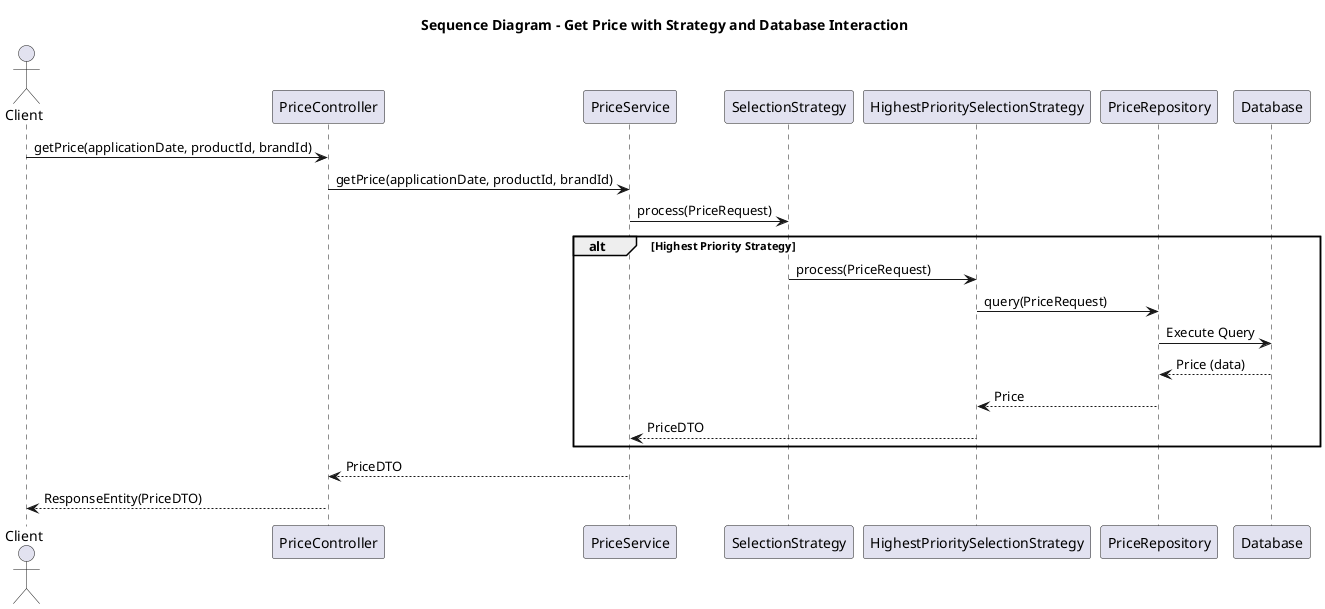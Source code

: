 @startuml
title Sequence Diagram - Get Price with Strategy and Database Interaction

actor Client
Client -> PriceController: getPrice(applicationDate, productId, brandId)
PriceController -> PriceService: getPrice(applicationDate, productId, brandId)
PriceService -> SelectionStrategy: process(PriceRequest)

alt Highest Priority Strategy
    SelectionStrategy -> HighestPrioritySelectionStrategy: process(PriceRequest)
    HighestPrioritySelectionStrategy -> PriceRepository: query(PriceRequest)
    PriceRepository -> Database: Execute Query
    Database --> PriceRepository: Price (data)
    PriceRepository --> HighestPrioritySelectionStrategy: Price
    HighestPrioritySelectionStrategy --> PriceService: PriceDTO
end

PriceService --> PriceController: PriceDTO
PriceController --> Client: ResponseEntity(PriceDTO)

@enduml
